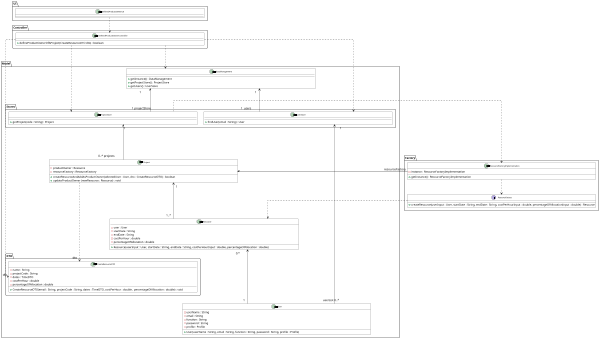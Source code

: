 @startuml
skinparam SameClassWidth true
skinparam ClassFontSize 10
skinparam ArrowFontSize 15
skinparam linetype ortho
scale 600 width

skinparam class {
BackgroundColor White
ArrowColor Black
BorderColor Black
}

skinparam package {
BackgroundColor White
ArrowColor Black
BorderColor Black

}
package UI  {
class DefinedProductOwnerUI
}

package Controller {
class DefinedProductOwnerController {
	+defineProductOwnerOfAProject(CreateResourceDTO dto) : boolean
}
}

package "Model" {
class Project {
     - productOwner : Resource
     - resourceFactory : ResourceFactory
     +createResourceAndAddAsProductOwner(selectedUser : User, dto : CreateResourceDTO) : boolean
    +updateProductOwner (newResource : Resource) : void
          }
   class Resource {
   - user : User
   - startDate : String
   - endDate : String
   - costPerHour : double
   - percentageOfAllocation : double
   + Resource(userInput : User, startDate : String, endDate : String, costPerHourInput : double, percentageOfAllocation : double)
}

  class User {
  - userName : String
  - email : String
  - function : String
  - password : String
  - profile : Profile
  +User(userName : String, email : String, function : String, password : String, profile : Profile)
}

class DataManagement {
	+getInstance() : DataManagement
	+getProjectStore() : ProjectStore
	+getUsers() : UserStore
}

package DTO {
class CreateResourceDTO {
- name : String
- projectCode : String
- dates : TimeDTO
- costPerHour : double
- percentageOfAllocation : double
+CreateResourceDTO(email : String, projectCode : String, dates : TimeDTO, costPerHour : double,  percentageOfAllocation : double) : void
}
}

package "Stores" {

class ProjectStore {
	+getProject(code : String) : Project
}
class UserStore {
	+findUser(email : String) : User
}
}
}

package "Factory" {
class ResourceFactoryImplementation {
    -instance : ResourceFactoryImplementation
	+getInstance() : ResourceFactoryImplementation
}
interface ResourceFactory {
+createResource(userInput : User, startDate : String, endDate : String, costPerHourInput : double, percentageOfAllocationInput : double) : Resource
}


DefinedProductOwnerUI ..> DefinedProductOwnerController
DefinedProductOwnerController ...> ProjectStore
DefinedProductOwnerController ..> UserStore
DefinedProductOwnerController ...> DataManagement
DefinedProductOwnerController .....> "dto" CreateResourceDTO
ProjectStore " 1  " <---- "0..* projects       "  Project
Project ....>  "      dto" CreateResourceDTO
ResourceFactoryImplementation <... ProjectStore


DataManagement "              1         " <--- "1  users" UserStore
DataManagement "1" <---"                                                                                            1 projectStore" ProjectStore
User "    userList 0..*" ---> "1" UserStore
ResourceFactoryImplementation ..> ResourceFactory
Project <----------  "resourceFactory" ResourceFactoryImplementation
Project "1" <--- "1..*" Resource
ResourceFactory ..> Resource
Resource "0.*               " <--- "    1" User
@enduml